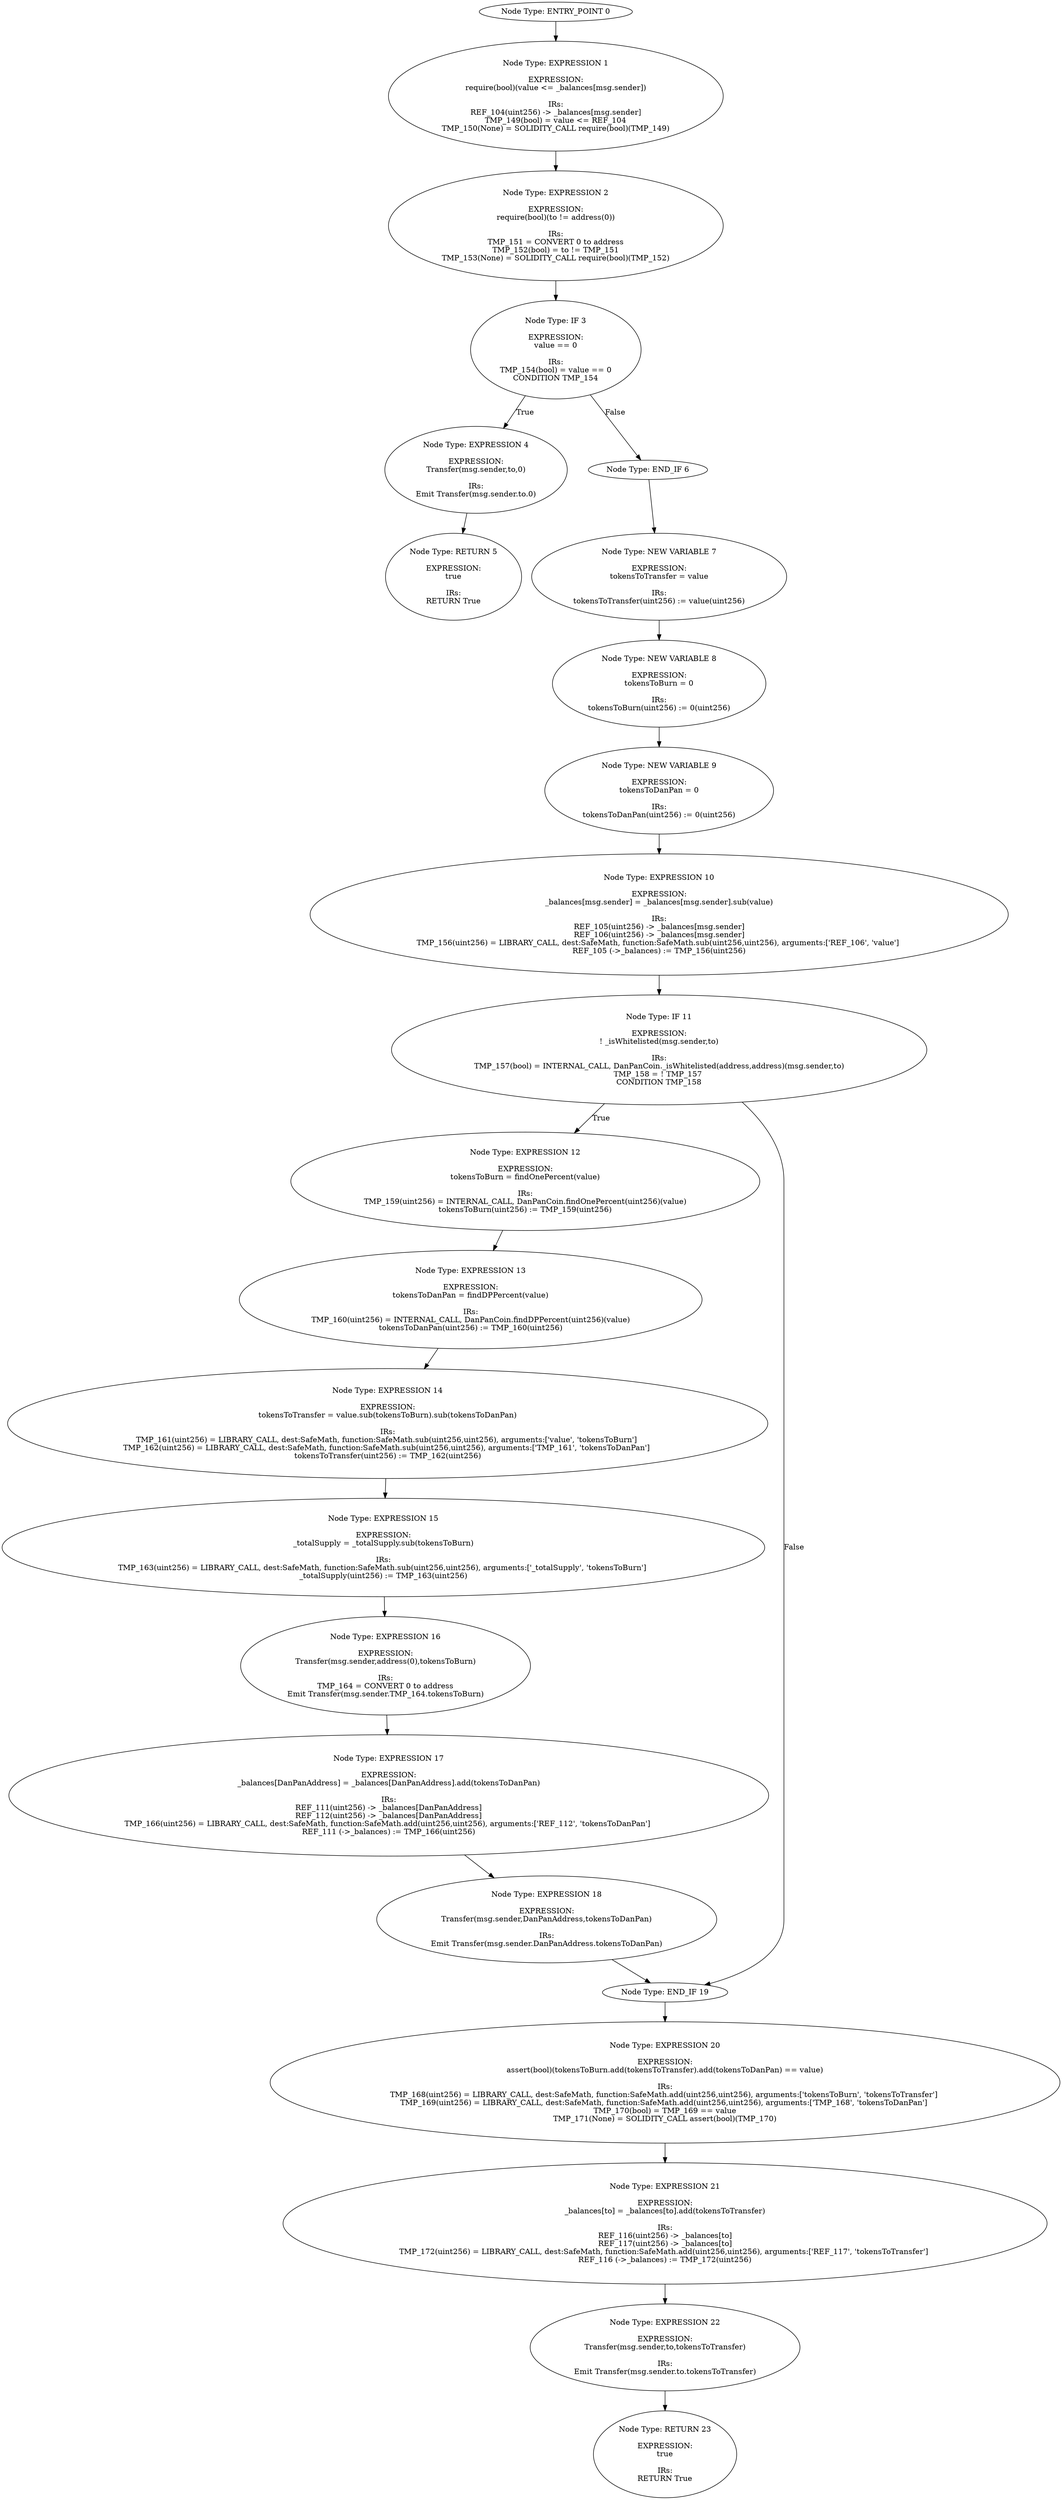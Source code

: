 digraph{
0[label="Node Type: ENTRY_POINT 0
"];
0->1;
1[label="Node Type: EXPRESSION 1

EXPRESSION:
require(bool)(value <= _balances[msg.sender])

IRs:
REF_104(uint256) -> _balances[msg.sender]
TMP_149(bool) = value <= REF_104
TMP_150(None) = SOLIDITY_CALL require(bool)(TMP_149)"];
1->2;
2[label="Node Type: EXPRESSION 2

EXPRESSION:
require(bool)(to != address(0))

IRs:
TMP_151 = CONVERT 0 to address
TMP_152(bool) = to != TMP_151
TMP_153(None) = SOLIDITY_CALL require(bool)(TMP_152)"];
2->3;
3[label="Node Type: IF 3

EXPRESSION:
value == 0

IRs:
TMP_154(bool) = value == 0
CONDITION TMP_154"];
3->4[label="True"];
3->6[label="False"];
4[label="Node Type: EXPRESSION 4

EXPRESSION:
Transfer(msg.sender,to,0)

IRs:
Emit Transfer(msg.sender.to.0)"];
4->5;
5[label="Node Type: RETURN 5

EXPRESSION:
true

IRs:
RETURN True"];
6[label="Node Type: END_IF 6
"];
6->7;
7[label="Node Type: NEW VARIABLE 7

EXPRESSION:
tokensToTransfer = value

IRs:
tokensToTransfer(uint256) := value(uint256)"];
7->8;
8[label="Node Type: NEW VARIABLE 8

EXPRESSION:
tokensToBurn = 0

IRs:
tokensToBurn(uint256) := 0(uint256)"];
8->9;
9[label="Node Type: NEW VARIABLE 9

EXPRESSION:
tokensToDanPan = 0

IRs:
tokensToDanPan(uint256) := 0(uint256)"];
9->10;
10[label="Node Type: EXPRESSION 10

EXPRESSION:
_balances[msg.sender] = _balances[msg.sender].sub(value)

IRs:
REF_105(uint256) -> _balances[msg.sender]
REF_106(uint256) -> _balances[msg.sender]
TMP_156(uint256) = LIBRARY_CALL, dest:SafeMath, function:SafeMath.sub(uint256,uint256), arguments:['REF_106', 'value'] 
REF_105 (->_balances) := TMP_156(uint256)"];
10->11;
11[label="Node Type: IF 11

EXPRESSION:
! _isWhitelisted(msg.sender,to)

IRs:
TMP_157(bool) = INTERNAL_CALL, DanPanCoin._isWhitelisted(address,address)(msg.sender,to)
TMP_158 = ! TMP_157 
CONDITION TMP_158"];
11->12[label="True"];
11->19[label="False"];
12[label="Node Type: EXPRESSION 12

EXPRESSION:
tokensToBurn = findOnePercent(value)

IRs:
TMP_159(uint256) = INTERNAL_CALL, DanPanCoin.findOnePercent(uint256)(value)
tokensToBurn(uint256) := TMP_159(uint256)"];
12->13;
13[label="Node Type: EXPRESSION 13

EXPRESSION:
tokensToDanPan = findDPPercent(value)

IRs:
TMP_160(uint256) = INTERNAL_CALL, DanPanCoin.findDPPercent(uint256)(value)
tokensToDanPan(uint256) := TMP_160(uint256)"];
13->14;
14[label="Node Type: EXPRESSION 14

EXPRESSION:
tokensToTransfer = value.sub(tokensToBurn).sub(tokensToDanPan)

IRs:
TMP_161(uint256) = LIBRARY_CALL, dest:SafeMath, function:SafeMath.sub(uint256,uint256), arguments:['value', 'tokensToBurn'] 
TMP_162(uint256) = LIBRARY_CALL, dest:SafeMath, function:SafeMath.sub(uint256,uint256), arguments:['TMP_161', 'tokensToDanPan'] 
tokensToTransfer(uint256) := TMP_162(uint256)"];
14->15;
15[label="Node Type: EXPRESSION 15

EXPRESSION:
_totalSupply = _totalSupply.sub(tokensToBurn)

IRs:
TMP_163(uint256) = LIBRARY_CALL, dest:SafeMath, function:SafeMath.sub(uint256,uint256), arguments:['_totalSupply', 'tokensToBurn'] 
_totalSupply(uint256) := TMP_163(uint256)"];
15->16;
16[label="Node Type: EXPRESSION 16

EXPRESSION:
Transfer(msg.sender,address(0),tokensToBurn)

IRs:
TMP_164 = CONVERT 0 to address
Emit Transfer(msg.sender.TMP_164.tokensToBurn)"];
16->17;
17[label="Node Type: EXPRESSION 17

EXPRESSION:
_balances[DanPanAddress] = _balances[DanPanAddress].add(tokensToDanPan)

IRs:
REF_111(uint256) -> _balances[DanPanAddress]
REF_112(uint256) -> _balances[DanPanAddress]
TMP_166(uint256) = LIBRARY_CALL, dest:SafeMath, function:SafeMath.add(uint256,uint256), arguments:['REF_112', 'tokensToDanPan'] 
REF_111 (->_balances) := TMP_166(uint256)"];
17->18;
18[label="Node Type: EXPRESSION 18

EXPRESSION:
Transfer(msg.sender,DanPanAddress,tokensToDanPan)

IRs:
Emit Transfer(msg.sender.DanPanAddress.tokensToDanPan)"];
18->19;
19[label="Node Type: END_IF 19
"];
19->20;
20[label="Node Type: EXPRESSION 20

EXPRESSION:
assert(bool)(tokensToBurn.add(tokensToTransfer).add(tokensToDanPan) == value)

IRs:
TMP_168(uint256) = LIBRARY_CALL, dest:SafeMath, function:SafeMath.add(uint256,uint256), arguments:['tokensToBurn', 'tokensToTransfer'] 
TMP_169(uint256) = LIBRARY_CALL, dest:SafeMath, function:SafeMath.add(uint256,uint256), arguments:['TMP_168', 'tokensToDanPan'] 
TMP_170(bool) = TMP_169 == value
TMP_171(None) = SOLIDITY_CALL assert(bool)(TMP_170)"];
20->21;
21[label="Node Type: EXPRESSION 21

EXPRESSION:
_balances[to] = _balances[to].add(tokensToTransfer)

IRs:
REF_116(uint256) -> _balances[to]
REF_117(uint256) -> _balances[to]
TMP_172(uint256) = LIBRARY_CALL, dest:SafeMath, function:SafeMath.add(uint256,uint256), arguments:['REF_117', 'tokensToTransfer'] 
REF_116 (->_balances) := TMP_172(uint256)"];
21->22;
22[label="Node Type: EXPRESSION 22

EXPRESSION:
Transfer(msg.sender,to,tokensToTransfer)

IRs:
Emit Transfer(msg.sender.to.tokensToTransfer)"];
22->23;
23[label="Node Type: RETURN 23

EXPRESSION:
true

IRs:
RETURN True"];
}

